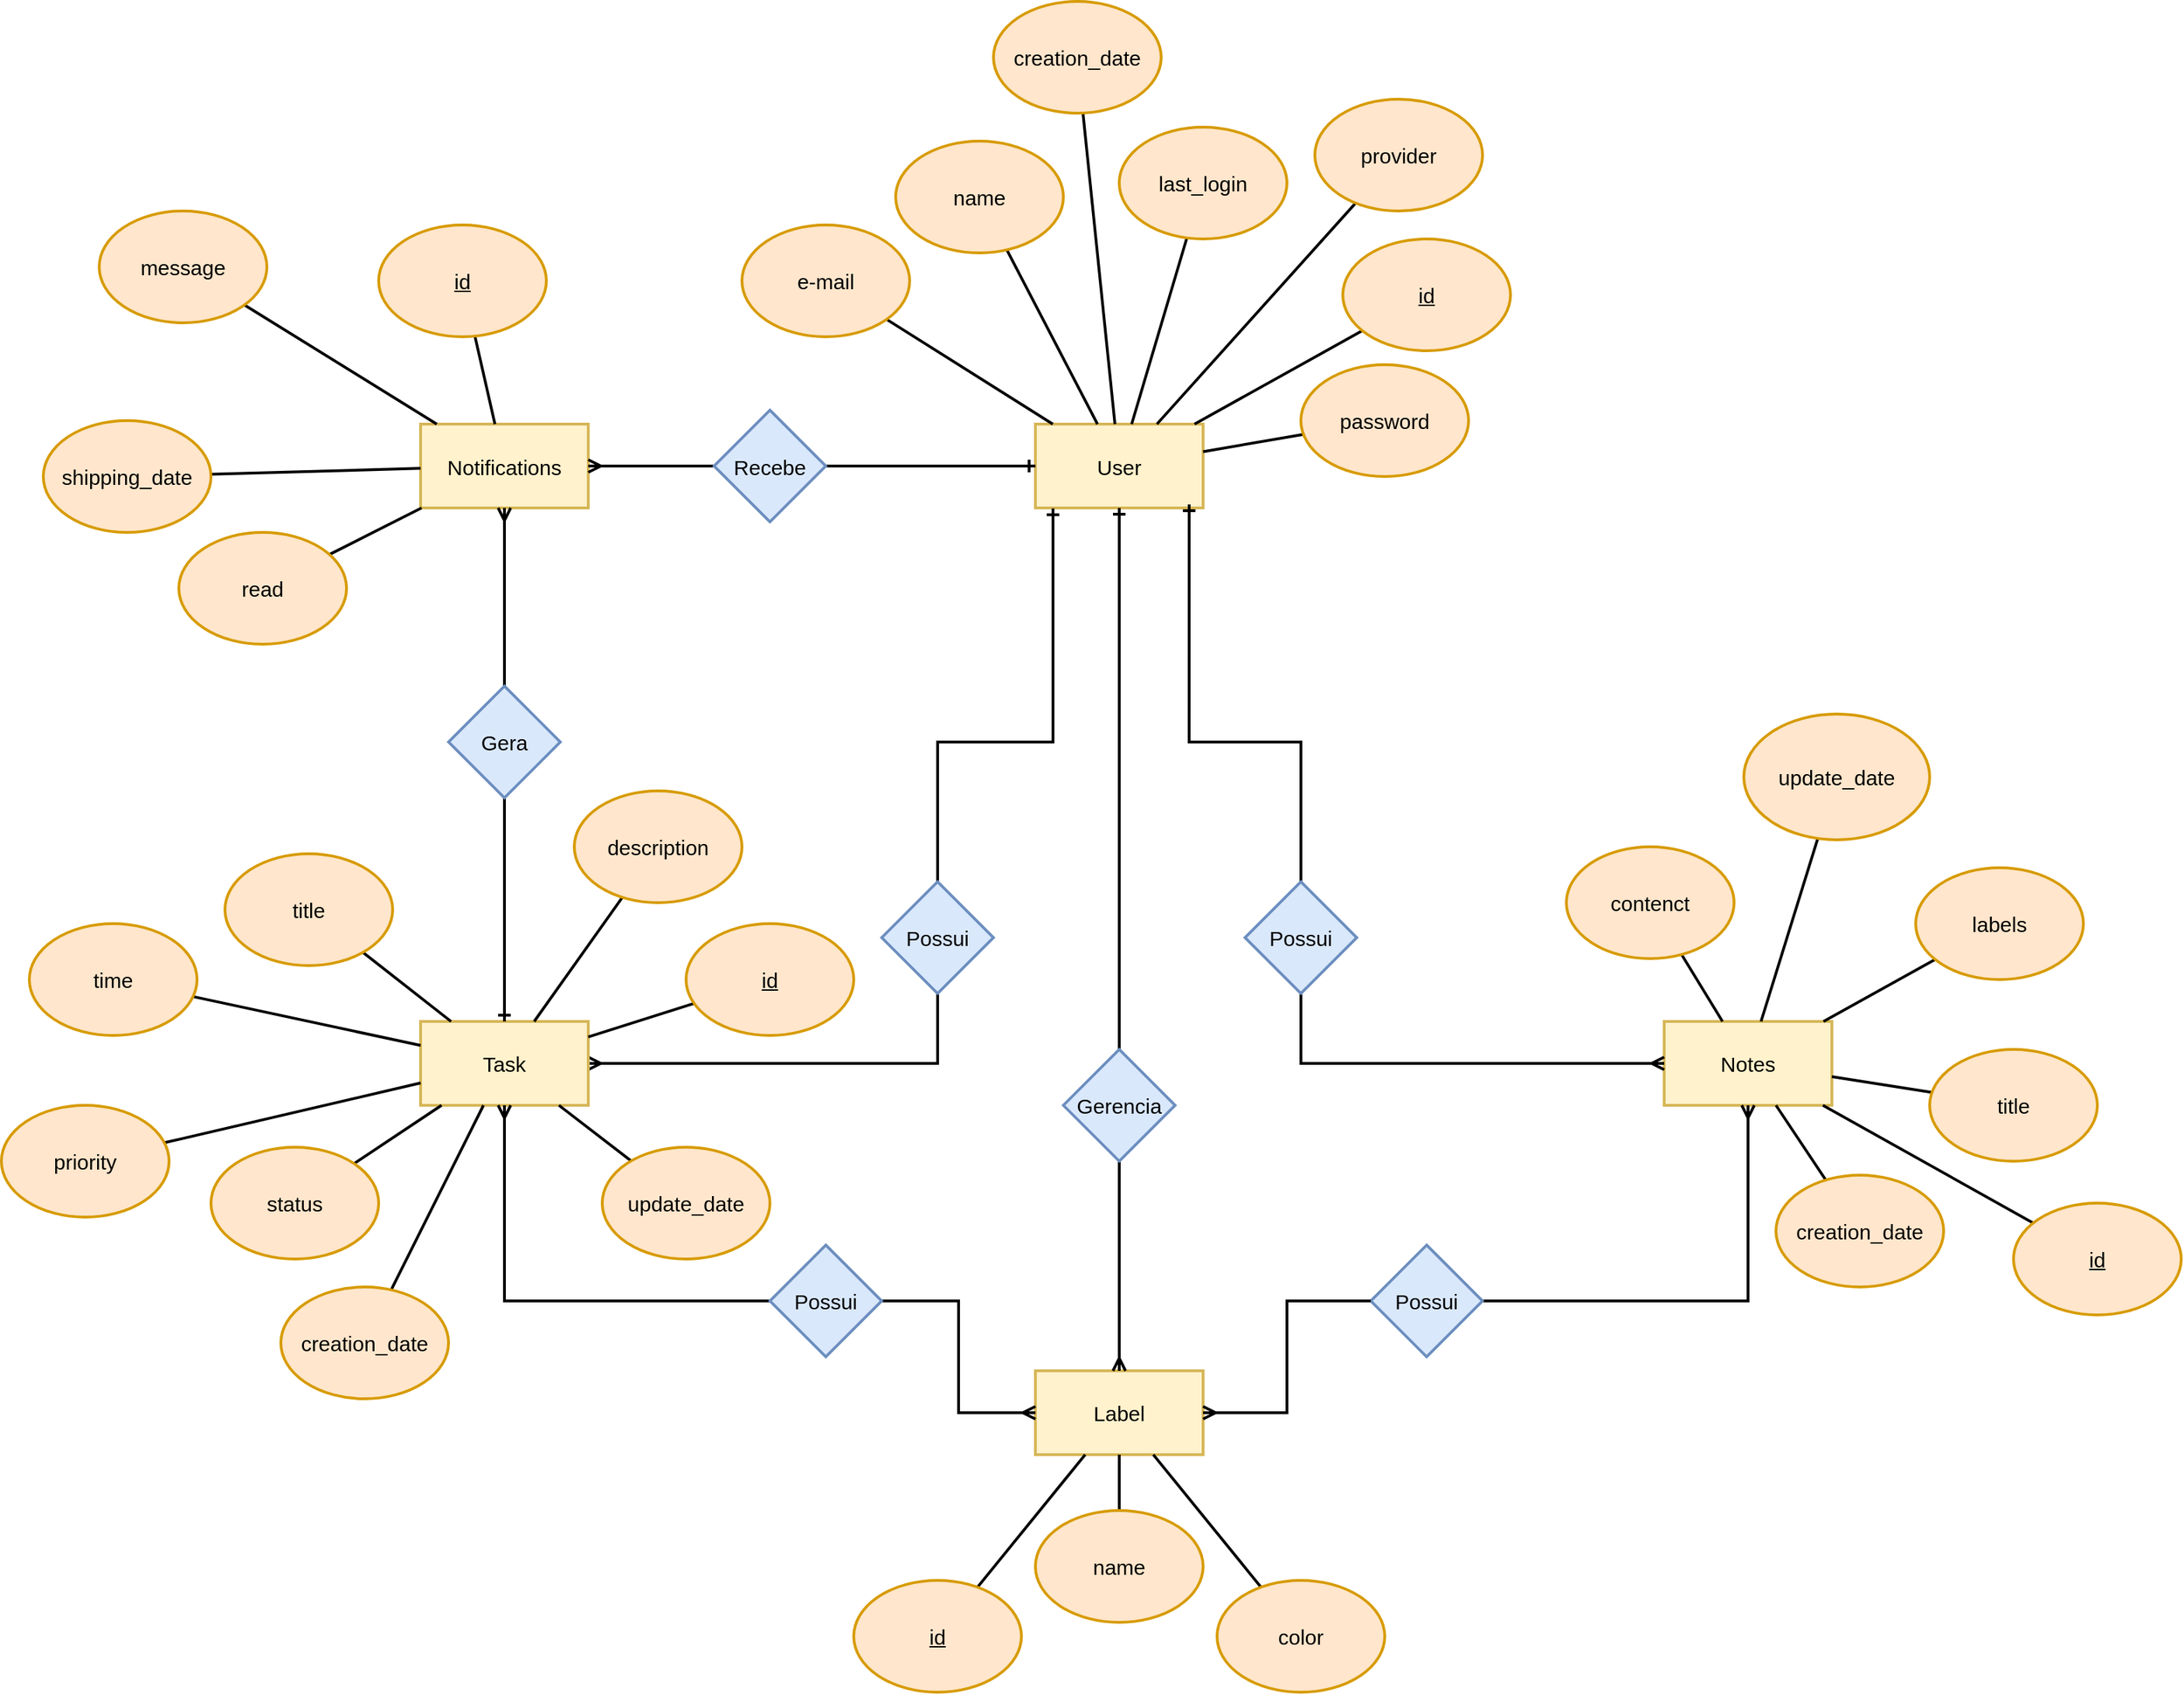 <mxfile version="28.2.3">
  <diagram name="Página-1" id="-ZojUDL30IMftM38Al-2">
    <mxGraphModel dx="2454" dy="2043" grid="1" gridSize="10" guides="1" tooltips="1" connect="1" arrows="1" fold="1" page="1" pageScale="1" pageWidth="827" pageHeight="1169" math="0" shadow="0">
      <root>
        <mxCell id="0" />
        <mxCell id="1" parent="0" />
        <mxCell id="kcewk0pyHOu2SsVc2CaJ-1" value="User" style="rounded=0;whiteSpace=wrap;html=1;fontSize=15;strokeWidth=2;fillColor=#fff2cc;strokeColor=#d6b656;" vertex="1" parent="1">
          <mxGeometry x="200" y="242.5" width="120" height="60" as="geometry" />
        </mxCell>
        <mxCell id="kcewk0pyHOu2SsVc2CaJ-68" style="edgeStyle=orthogonalEdgeStyle;rounded=0;orthogonalLoop=1;jettySize=auto;html=1;entryX=0.917;entryY=0.958;entryDx=0;entryDy=0;endArrow=ERone;endFill=0;entryPerimeter=0;exitX=0.5;exitY=0;exitDx=0;exitDy=0;fontSize=15;strokeWidth=2;" edge="1" parent="1" source="kcewk0pyHOu2SsVc2CaJ-69" target="kcewk0pyHOu2SsVc2CaJ-1">
          <mxGeometry relative="1" as="geometry">
            <mxPoint x="460" y="580" as="sourcePoint" />
            <Array as="points">
              <mxPoint x="390" y="470" />
              <mxPoint x="310" y="470" />
            </Array>
          </mxGeometry>
        </mxCell>
        <mxCell id="kcewk0pyHOu2SsVc2CaJ-2" value="Notes" style="rounded=0;whiteSpace=wrap;html=1;fontSize=15;strokeWidth=2;fillColor=#fff2cc;strokeColor=#d6b656;" vertex="1" parent="1">
          <mxGeometry x="650" y="670" width="120" height="60" as="geometry" />
        </mxCell>
        <mxCell id="kcewk0pyHOu2SsVc2CaJ-66" style="edgeStyle=orthogonalEdgeStyle;rounded=0;orthogonalLoop=1;jettySize=auto;html=1;entryX=0.5;entryY=1;entryDx=0;entryDy=0;startArrow=ERmany;startFill=0;endArrow=none;endFill=0;strokeWidth=2;fontSize=15;" edge="1" parent="1" source="kcewk0pyHOu2SsVc2CaJ-3" target="kcewk0pyHOu2SsVc2CaJ-65">
          <mxGeometry relative="1" as="geometry">
            <mxPoint x="-10" y="690.0" as="targetPoint" />
          </mxGeometry>
        </mxCell>
        <mxCell id="kcewk0pyHOu2SsVc2CaJ-3" value="Task" style="rounded=0;whiteSpace=wrap;html=1;fontSize=15;strokeWidth=2;fillColor=#fff2cc;strokeColor=#d6b656;" vertex="1" parent="1">
          <mxGeometry x="-240" y="670" width="120" height="60" as="geometry" />
        </mxCell>
        <mxCell id="kcewk0pyHOu2SsVc2CaJ-4" value="Label" style="rounded=0;whiteSpace=wrap;html=1;fontSize=15;strokeWidth=2;fillColor=#fff2cc;strokeColor=#d6b656;" vertex="1" parent="1">
          <mxGeometry x="200" y="920" width="120" height="60" as="geometry" />
        </mxCell>
        <mxCell id="kcewk0pyHOu2SsVc2CaJ-15" style="rounded=0;orthogonalLoop=1;jettySize=auto;html=1;endArrow=none;endFill=0;fontSize=15;strokeWidth=2;" edge="1" parent="1" source="kcewk0pyHOu2SsVc2CaJ-5" target="kcewk0pyHOu2SsVc2CaJ-1">
          <mxGeometry relative="1" as="geometry" />
        </mxCell>
        <mxCell id="kcewk0pyHOu2SsVc2CaJ-5" value="&lt;u&gt;id&lt;/u&gt;" style="ellipse;whiteSpace=wrap;html=1;fontSize=15;strokeWidth=2;fillColor=#ffe6cc;strokeColor=#d79b00;" vertex="1" parent="1">
          <mxGeometry x="420" y="110" width="120" height="80" as="geometry" />
        </mxCell>
        <mxCell id="kcewk0pyHOu2SsVc2CaJ-14" style="rounded=0;orthogonalLoop=1;jettySize=auto;html=1;endArrow=none;endFill=0;fontSize=15;strokeWidth=2;" edge="1" parent="1" source="kcewk0pyHOu2SsVc2CaJ-6" target="kcewk0pyHOu2SsVc2CaJ-1">
          <mxGeometry relative="1" as="geometry" />
        </mxCell>
        <mxCell id="kcewk0pyHOu2SsVc2CaJ-6" value="name" style="ellipse;whiteSpace=wrap;html=1;fontSize=15;strokeWidth=2;fillColor=#ffe6cc;strokeColor=#d79b00;" vertex="1" parent="1">
          <mxGeometry x="100" y="40" width="120" height="80" as="geometry" />
        </mxCell>
        <mxCell id="kcewk0pyHOu2SsVc2CaJ-13" style="rounded=0;orthogonalLoop=1;jettySize=auto;html=1;endArrow=none;endFill=0;fontSize=15;strokeWidth=2;" edge="1" parent="1" source="kcewk0pyHOu2SsVc2CaJ-7" target="kcewk0pyHOu2SsVc2CaJ-1">
          <mxGeometry relative="1" as="geometry" />
        </mxCell>
        <mxCell id="kcewk0pyHOu2SsVc2CaJ-7" value="e-mail" style="ellipse;whiteSpace=wrap;html=1;fontSize=15;strokeWidth=2;fillColor=#ffe6cc;strokeColor=#d79b00;" vertex="1" parent="1">
          <mxGeometry x="-10" y="100" width="120" height="80" as="geometry" />
        </mxCell>
        <mxCell id="kcewk0pyHOu2SsVc2CaJ-12" style="rounded=0;orthogonalLoop=1;jettySize=auto;html=1;endArrow=none;endFill=0;fontSize=15;strokeWidth=2;" edge="1" parent="1" source="kcewk0pyHOu2SsVc2CaJ-8" target="kcewk0pyHOu2SsVc2CaJ-1">
          <mxGeometry relative="1" as="geometry" />
        </mxCell>
        <mxCell id="kcewk0pyHOu2SsVc2CaJ-8" value="password" style="ellipse;whiteSpace=wrap;html=1;fontSize=15;strokeWidth=2;fillColor=#ffe6cc;strokeColor=#d79b00;" vertex="1" parent="1">
          <mxGeometry x="390" y="200" width="120" height="80" as="geometry" />
        </mxCell>
        <mxCell id="kcewk0pyHOu2SsVc2CaJ-16" style="rounded=0;orthogonalLoop=1;jettySize=auto;html=1;endArrow=none;endFill=0;fontSize=15;strokeWidth=2;" edge="1" parent="1" source="kcewk0pyHOu2SsVc2CaJ-9" target="kcewk0pyHOu2SsVc2CaJ-1">
          <mxGeometry relative="1" as="geometry" />
        </mxCell>
        <mxCell id="kcewk0pyHOu2SsVc2CaJ-9" value="provider" style="ellipse;whiteSpace=wrap;html=1;fontSize=15;strokeWidth=2;fillColor=#ffe6cc;strokeColor=#d79b00;" vertex="1" parent="1">
          <mxGeometry x="400" y="10" width="120" height="80" as="geometry" />
        </mxCell>
        <mxCell id="kcewk0pyHOu2SsVc2CaJ-18" style="rounded=0;orthogonalLoop=1;jettySize=auto;html=1;endArrow=none;endFill=0;fontSize=15;strokeWidth=2;" edge="1" parent="1" source="kcewk0pyHOu2SsVc2CaJ-10" target="kcewk0pyHOu2SsVc2CaJ-1">
          <mxGeometry relative="1" as="geometry" />
        </mxCell>
        <mxCell id="kcewk0pyHOu2SsVc2CaJ-10" value="creation_date" style="ellipse;whiteSpace=wrap;html=1;fontSize=15;strokeWidth=2;fillColor=#ffe6cc;strokeColor=#d79b00;" vertex="1" parent="1">
          <mxGeometry x="170" y="-60" width="120" height="80" as="geometry" />
        </mxCell>
        <mxCell id="kcewk0pyHOu2SsVc2CaJ-17" style="rounded=0;orthogonalLoop=1;jettySize=auto;html=1;endArrow=none;endFill=0;fontSize=15;strokeWidth=2;" edge="1" parent="1" source="kcewk0pyHOu2SsVc2CaJ-11" target="kcewk0pyHOu2SsVc2CaJ-1">
          <mxGeometry relative="1" as="geometry" />
        </mxCell>
        <mxCell id="kcewk0pyHOu2SsVc2CaJ-11" value="last_login" style="ellipse;whiteSpace=wrap;html=1;fontSize=15;strokeWidth=2;fillColor=#ffe6cc;strokeColor=#d79b00;" vertex="1" parent="1">
          <mxGeometry x="260" y="30" width="120" height="80" as="geometry" />
        </mxCell>
        <mxCell id="kcewk0pyHOu2SsVc2CaJ-30" style="rounded=0;orthogonalLoop=1;jettySize=auto;html=1;endArrow=none;endFill=0;fontSize=15;strokeWidth=2;" edge="1" parent="1" source="kcewk0pyHOu2SsVc2CaJ-20" target="kcewk0pyHOu2SsVc2CaJ-2">
          <mxGeometry relative="1" as="geometry" />
        </mxCell>
        <mxCell id="kcewk0pyHOu2SsVc2CaJ-20" value="&lt;u&gt;id&lt;/u&gt;" style="ellipse;whiteSpace=wrap;html=1;fontSize=15;strokeWidth=2;fillColor=#ffe6cc;strokeColor=#d79b00;" vertex="1" parent="1">
          <mxGeometry x="900" y="800" width="120" height="80" as="geometry" />
        </mxCell>
        <mxCell id="kcewk0pyHOu2SsVc2CaJ-31" style="rounded=0;orthogonalLoop=1;jettySize=auto;html=1;endArrow=none;endFill=0;fontSize=15;strokeWidth=2;" edge="1" parent="1" source="kcewk0pyHOu2SsVc2CaJ-22" target="kcewk0pyHOu2SsVc2CaJ-2">
          <mxGeometry relative="1" as="geometry" />
        </mxCell>
        <mxCell id="kcewk0pyHOu2SsVc2CaJ-22" value="title" style="ellipse;whiteSpace=wrap;html=1;fontSize=15;strokeWidth=2;fillColor=#ffe6cc;strokeColor=#d79b00;" vertex="1" parent="1">
          <mxGeometry x="840" y="690" width="120" height="80" as="geometry" />
        </mxCell>
        <mxCell id="kcewk0pyHOu2SsVc2CaJ-28" style="rounded=0;orthogonalLoop=1;jettySize=auto;html=1;endArrow=none;endFill=0;fontSize=15;strokeWidth=2;" edge="1" parent="1" source="kcewk0pyHOu2SsVc2CaJ-23" target="kcewk0pyHOu2SsVc2CaJ-2">
          <mxGeometry relative="1" as="geometry" />
        </mxCell>
        <mxCell id="kcewk0pyHOu2SsVc2CaJ-23" value="contenct" style="ellipse;whiteSpace=wrap;html=1;fontSize=15;strokeWidth=2;fillColor=#ffe6cc;strokeColor=#d79b00;" vertex="1" parent="1">
          <mxGeometry x="580" y="545" width="120" height="80" as="geometry" />
        </mxCell>
        <mxCell id="kcewk0pyHOu2SsVc2CaJ-33" style="rounded=0;orthogonalLoop=1;jettySize=auto;html=1;endArrow=none;endFill=0;fontSize=15;strokeWidth=2;" edge="1" parent="1" source="kcewk0pyHOu2SsVc2CaJ-24" target="kcewk0pyHOu2SsVc2CaJ-2">
          <mxGeometry relative="1" as="geometry" />
        </mxCell>
        <mxCell id="kcewk0pyHOu2SsVc2CaJ-24" value="labels" style="ellipse;whiteSpace=wrap;html=1;fontSize=15;strokeWidth=2;fillColor=#ffe6cc;strokeColor=#d79b00;" vertex="1" parent="1">
          <mxGeometry x="830" y="560" width="120" height="80" as="geometry" />
        </mxCell>
        <mxCell id="kcewk0pyHOu2SsVc2CaJ-27" style="rounded=0;orthogonalLoop=1;jettySize=auto;html=1;endArrow=none;endFill=0;fontSize=15;strokeWidth=2;" edge="1" parent="1" source="kcewk0pyHOu2SsVc2CaJ-25" target="kcewk0pyHOu2SsVc2CaJ-2">
          <mxGeometry relative="1" as="geometry" />
        </mxCell>
        <mxCell id="kcewk0pyHOu2SsVc2CaJ-25" value="update_date" style="ellipse;whiteSpace=wrap;html=1;fontSize=15;strokeWidth=2;fillColor=#ffe6cc;strokeColor=#d79b00;" vertex="1" parent="1">
          <mxGeometry x="707" y="450" width="133" height="90" as="geometry" />
        </mxCell>
        <mxCell id="kcewk0pyHOu2SsVc2CaJ-32" style="rounded=0;orthogonalLoop=1;jettySize=auto;html=1;endArrow=none;endFill=0;fontSize=15;strokeWidth=2;" edge="1" parent="1" source="kcewk0pyHOu2SsVc2CaJ-26" target="kcewk0pyHOu2SsVc2CaJ-2">
          <mxGeometry relative="1" as="geometry" />
        </mxCell>
        <mxCell id="kcewk0pyHOu2SsVc2CaJ-26" value="creation_date" style="ellipse;whiteSpace=wrap;html=1;fontSize=15;strokeWidth=2;fillColor=#ffe6cc;strokeColor=#d79b00;" vertex="1" parent="1">
          <mxGeometry x="730" y="780" width="120" height="80" as="geometry" />
        </mxCell>
        <mxCell id="kcewk0pyHOu2SsVc2CaJ-35" style="rounded=0;orthogonalLoop=1;jettySize=auto;html=1;endArrow=none;endFill=0;fontSize=15;strokeWidth=2;" edge="1" parent="1" source="kcewk0pyHOu2SsVc2CaJ-34" target="kcewk0pyHOu2SsVc2CaJ-3">
          <mxGeometry relative="1" as="geometry" />
        </mxCell>
        <mxCell id="kcewk0pyHOu2SsVc2CaJ-34" value="&lt;u&gt;id&lt;/u&gt;" style="ellipse;whiteSpace=wrap;html=1;fontSize=15;strokeWidth=2;fillColor=#ffe6cc;strokeColor=#d79b00;" vertex="1" parent="1">
          <mxGeometry x="-50" y="600" width="120" height="80" as="geometry" />
        </mxCell>
        <mxCell id="kcewk0pyHOu2SsVc2CaJ-37" style="rounded=0;orthogonalLoop=1;jettySize=auto;html=1;endArrow=none;endFill=0;fontSize=15;strokeWidth=2;" edge="1" parent="1" source="kcewk0pyHOu2SsVc2CaJ-36" target="kcewk0pyHOu2SsVc2CaJ-3">
          <mxGeometry relative="1" as="geometry" />
        </mxCell>
        <mxCell id="kcewk0pyHOu2SsVc2CaJ-36" value="title" style="ellipse;whiteSpace=wrap;html=1;fontSize=15;strokeWidth=2;fillColor=#ffe6cc;strokeColor=#d79b00;" vertex="1" parent="1">
          <mxGeometry x="-380" y="550" width="120" height="80" as="geometry" />
        </mxCell>
        <mxCell id="kcewk0pyHOu2SsVc2CaJ-39" style="rounded=0;orthogonalLoop=1;jettySize=auto;html=1;endArrow=none;endFill=0;fontSize=15;strokeWidth=2;" edge="1" parent="1" source="kcewk0pyHOu2SsVc2CaJ-38" target="kcewk0pyHOu2SsVc2CaJ-3">
          <mxGeometry relative="1" as="geometry" />
        </mxCell>
        <mxCell id="kcewk0pyHOu2SsVc2CaJ-38" value="description" style="ellipse;whiteSpace=wrap;html=1;fontSize=15;strokeWidth=2;fillColor=#ffe6cc;strokeColor=#d79b00;" vertex="1" parent="1">
          <mxGeometry x="-130" y="505" width="120" height="80" as="geometry" />
        </mxCell>
        <mxCell id="kcewk0pyHOu2SsVc2CaJ-41" style="rounded=0;orthogonalLoop=1;jettySize=auto;html=1;endArrow=none;endFill=0;fontSize=15;strokeWidth=2;" edge="1" parent="1" source="kcewk0pyHOu2SsVc2CaJ-40" target="kcewk0pyHOu2SsVc2CaJ-3">
          <mxGeometry relative="1" as="geometry" />
        </mxCell>
        <mxCell id="kcewk0pyHOu2SsVc2CaJ-40" value="time" style="ellipse;whiteSpace=wrap;html=1;fontSize=15;strokeWidth=2;fillColor=#ffe6cc;strokeColor=#d79b00;" vertex="1" parent="1">
          <mxGeometry x="-520" y="600" width="120" height="80" as="geometry" />
        </mxCell>
        <mxCell id="kcewk0pyHOu2SsVc2CaJ-43" style="rounded=0;orthogonalLoop=1;jettySize=auto;html=1;endArrow=none;endFill=0;fontSize=15;strokeWidth=2;" edge="1" parent="1" source="kcewk0pyHOu2SsVc2CaJ-42" target="kcewk0pyHOu2SsVc2CaJ-3">
          <mxGeometry relative="1" as="geometry" />
        </mxCell>
        <mxCell id="kcewk0pyHOu2SsVc2CaJ-42" value="status" style="ellipse;whiteSpace=wrap;html=1;fontSize=15;strokeWidth=2;fillColor=#ffe6cc;strokeColor=#d79b00;" vertex="1" parent="1">
          <mxGeometry x="-390" y="760" width="120" height="80" as="geometry" />
        </mxCell>
        <mxCell id="kcewk0pyHOu2SsVc2CaJ-45" style="rounded=0;orthogonalLoop=1;jettySize=auto;html=1;endArrow=none;endFill=0;fontSize=15;strokeWidth=2;" edge="1" parent="1" source="kcewk0pyHOu2SsVc2CaJ-44" target="kcewk0pyHOu2SsVc2CaJ-3">
          <mxGeometry relative="1" as="geometry" />
        </mxCell>
        <mxCell id="kcewk0pyHOu2SsVc2CaJ-44" value="&lt;span style=&quot;text-align: left;&quot;&gt;priority&lt;/span&gt;" style="ellipse;whiteSpace=wrap;html=1;strokeWidth=2;fontSize=15;fillColor=#ffe6cc;strokeColor=#d79b00;" vertex="1" parent="1">
          <mxGeometry x="-540" y="730" width="120" height="80" as="geometry" />
        </mxCell>
        <mxCell id="kcewk0pyHOu2SsVc2CaJ-49" style="rounded=0;orthogonalLoop=1;jettySize=auto;html=1;endArrow=none;endFill=0;fontSize=15;strokeWidth=2;" edge="1" parent="1" source="kcewk0pyHOu2SsVc2CaJ-46" target="kcewk0pyHOu2SsVc2CaJ-3">
          <mxGeometry relative="1" as="geometry" />
        </mxCell>
        <mxCell id="kcewk0pyHOu2SsVc2CaJ-46" value="update_date" style="ellipse;whiteSpace=wrap;html=1;fontSize=15;strokeWidth=2;fillColor=#ffe6cc;strokeColor=#d79b00;" vertex="1" parent="1">
          <mxGeometry x="-110" y="760" width="120" height="80" as="geometry" />
        </mxCell>
        <mxCell id="kcewk0pyHOu2SsVc2CaJ-48" style="rounded=0;orthogonalLoop=1;jettySize=auto;html=1;endArrow=none;endFill=0;fontSize=15;strokeWidth=2;" edge="1" parent="1" source="kcewk0pyHOu2SsVc2CaJ-47" target="kcewk0pyHOu2SsVc2CaJ-3">
          <mxGeometry relative="1" as="geometry" />
        </mxCell>
        <mxCell id="kcewk0pyHOu2SsVc2CaJ-47" value="creation_date" style="ellipse;whiteSpace=wrap;html=1;fontSize=15;strokeWidth=2;fillColor=#ffe6cc;strokeColor=#d79b00;" vertex="1" parent="1">
          <mxGeometry x="-340" y="860" width="120" height="80" as="geometry" />
        </mxCell>
        <mxCell id="kcewk0pyHOu2SsVc2CaJ-55" style="rounded=0;orthogonalLoop=1;jettySize=auto;html=1;endArrow=none;endFill=0;fontSize=15;strokeWidth=2;" edge="1" parent="1" source="kcewk0pyHOu2SsVc2CaJ-50" target="kcewk0pyHOu2SsVc2CaJ-4">
          <mxGeometry relative="1" as="geometry" />
        </mxCell>
        <mxCell id="kcewk0pyHOu2SsVc2CaJ-50" value="&lt;u&gt;id&lt;/u&gt;" style="ellipse;whiteSpace=wrap;html=1;fontSize=15;strokeWidth=2;fillColor=#ffe6cc;strokeColor=#d79b00;" vertex="1" parent="1">
          <mxGeometry x="70" y="1070" width="120" height="80" as="geometry" />
        </mxCell>
        <mxCell id="kcewk0pyHOu2SsVc2CaJ-54" style="rounded=0;orthogonalLoop=1;jettySize=auto;html=1;endArrow=none;endFill=0;fontSize=15;strokeWidth=2;" edge="1" parent="1" source="kcewk0pyHOu2SsVc2CaJ-51" target="kcewk0pyHOu2SsVc2CaJ-4">
          <mxGeometry relative="1" as="geometry" />
        </mxCell>
        <mxCell id="kcewk0pyHOu2SsVc2CaJ-51" value="name" style="ellipse;whiteSpace=wrap;html=1;fontSize=15;strokeWidth=2;fillColor=#ffe6cc;strokeColor=#d79b00;" vertex="1" parent="1">
          <mxGeometry x="200" y="1020" width="120" height="80" as="geometry" />
        </mxCell>
        <mxCell id="kcewk0pyHOu2SsVc2CaJ-53" style="rounded=0;orthogonalLoop=1;jettySize=auto;html=1;endArrow=none;endFill=0;fontSize=15;strokeWidth=2;" edge="1" parent="1" source="kcewk0pyHOu2SsVc2CaJ-52" target="kcewk0pyHOu2SsVc2CaJ-4">
          <mxGeometry relative="1" as="geometry" />
        </mxCell>
        <mxCell id="kcewk0pyHOu2SsVc2CaJ-52" value="color" style="ellipse;whiteSpace=wrap;html=1;fontSize=15;strokeWidth=2;fillColor=#ffe6cc;strokeColor=#d79b00;" vertex="1" parent="1">
          <mxGeometry x="330" y="1070" width="120" height="80" as="geometry" />
        </mxCell>
        <mxCell id="kcewk0pyHOu2SsVc2CaJ-56" value="Notifications" style="rounded=0;whiteSpace=wrap;html=1;fontSize=15;strokeWidth=2;fillColor=#fff2cc;strokeColor=#d6b656;" vertex="1" parent="1">
          <mxGeometry x="-240" y="242.5" width="120" height="60" as="geometry" />
        </mxCell>
        <mxCell id="kcewk0pyHOu2SsVc2CaJ-62" style="rounded=0;orthogonalLoop=1;jettySize=auto;html=1;endArrow=none;endFill=0;fontSize=15;strokeWidth=2;" edge="1" parent="1" source="kcewk0pyHOu2SsVc2CaJ-57" target="kcewk0pyHOu2SsVc2CaJ-56">
          <mxGeometry relative="1" as="geometry" />
        </mxCell>
        <mxCell id="kcewk0pyHOu2SsVc2CaJ-57" value="&lt;u&gt;id&lt;/u&gt;" style="ellipse;whiteSpace=wrap;html=1;fontSize=15;strokeWidth=2;fillColor=#ffe6cc;strokeColor=#d79b00;" vertex="1" parent="1">
          <mxGeometry x="-270" y="100" width="120" height="80" as="geometry" />
        </mxCell>
        <mxCell id="kcewk0pyHOu2SsVc2CaJ-61" style="rounded=0;orthogonalLoop=1;jettySize=auto;html=1;endArrow=none;endFill=0;fontSize=15;strokeWidth=2;" edge="1" parent="1" source="kcewk0pyHOu2SsVc2CaJ-58" target="kcewk0pyHOu2SsVc2CaJ-56">
          <mxGeometry relative="1" as="geometry" />
        </mxCell>
        <mxCell id="kcewk0pyHOu2SsVc2CaJ-58" value="message" style="ellipse;whiteSpace=wrap;html=1;fontSize=15;strokeWidth=2;fillColor=#ffe6cc;strokeColor=#d79b00;" vertex="1" parent="1">
          <mxGeometry x="-470" y="90" width="120" height="80" as="geometry" />
        </mxCell>
        <mxCell id="kcewk0pyHOu2SsVc2CaJ-64" style="rounded=0;orthogonalLoop=1;jettySize=auto;html=1;endArrow=none;endFill=0;fontSize=15;strokeWidth=2;" edge="1" parent="1" source="kcewk0pyHOu2SsVc2CaJ-59" target="kcewk0pyHOu2SsVc2CaJ-56">
          <mxGeometry relative="1" as="geometry" />
        </mxCell>
        <mxCell id="kcewk0pyHOu2SsVc2CaJ-59" value="shipping_date" style="ellipse;whiteSpace=wrap;html=1;fontSize=15;strokeWidth=2;fillColor=#ffe6cc;strokeColor=#d79b00;" vertex="1" parent="1">
          <mxGeometry x="-510" y="240" width="120" height="80" as="geometry" />
        </mxCell>
        <mxCell id="kcewk0pyHOu2SsVc2CaJ-63" style="rounded=0;orthogonalLoop=1;jettySize=auto;html=1;endArrow=none;endFill=0;fontSize=15;strokeWidth=2;" edge="1" parent="1" source="kcewk0pyHOu2SsVc2CaJ-60" target="kcewk0pyHOu2SsVc2CaJ-56">
          <mxGeometry relative="1" as="geometry" />
        </mxCell>
        <mxCell id="kcewk0pyHOu2SsVc2CaJ-60" value="read" style="ellipse;whiteSpace=wrap;html=1;fontSize=15;strokeWidth=2;fillColor=#ffe6cc;strokeColor=#d79b00;" vertex="1" parent="1">
          <mxGeometry x="-413" y="320" width="120" height="80" as="geometry" />
        </mxCell>
        <mxCell id="kcewk0pyHOu2SsVc2CaJ-67" style="edgeStyle=orthogonalEdgeStyle;rounded=0;orthogonalLoop=1;jettySize=auto;html=1;endArrow=ERone;endFill=0;exitX=0.5;exitY=0;exitDx=0;exitDy=0;entryX=0.105;entryY=1.006;entryDx=0;entryDy=0;entryPerimeter=0;fontSize=15;strokeWidth=2;" edge="1" parent="1" source="kcewk0pyHOu2SsVc2CaJ-65" target="kcewk0pyHOu2SsVc2CaJ-1">
          <mxGeometry relative="1" as="geometry">
            <mxPoint x="109.999" y="590.059" as="sourcePoint" />
            <mxPoint x="250" y="340" as="targetPoint" />
            <Array as="points">
              <mxPoint x="130" y="470" />
              <mxPoint x="213" y="470" />
            </Array>
          </mxGeometry>
        </mxCell>
        <mxCell id="kcewk0pyHOu2SsVc2CaJ-65" value="Possui" style="rhombus;whiteSpace=wrap;html=1;fontSize=15;strokeWidth=2;fillColor=#dae8fc;strokeColor=#6c8ebf;" vertex="1" parent="1">
          <mxGeometry x="90" y="570" width="80" height="80" as="geometry" />
        </mxCell>
        <mxCell id="kcewk0pyHOu2SsVc2CaJ-70" value="" style="edgeStyle=orthogonalEdgeStyle;rounded=0;orthogonalLoop=1;jettySize=auto;html=1;entryX=0.5;entryY=1;entryDx=0;entryDy=0;startArrow=ERmany;startFill=0;endArrow=none;endFill=0;fontSize=15;strokeWidth=2;" edge="1" parent="1" source="kcewk0pyHOu2SsVc2CaJ-2" target="kcewk0pyHOu2SsVc2CaJ-69">
          <mxGeometry relative="1" as="geometry">
            <mxPoint x="770" y="585" as="sourcePoint" />
            <mxPoint x="320" y="288" as="targetPoint" />
          </mxGeometry>
        </mxCell>
        <mxCell id="kcewk0pyHOu2SsVc2CaJ-69" value="Possui" style="rhombus;whiteSpace=wrap;html=1;fontSize=15;strokeWidth=2;fillColor=#dae8fc;strokeColor=#6c8ebf;" vertex="1" parent="1">
          <mxGeometry x="350" y="570" width="80" height="80" as="geometry" />
        </mxCell>
        <mxCell id="kcewk0pyHOu2SsVc2CaJ-72" style="edgeStyle=orthogonalEdgeStyle;rounded=0;orthogonalLoop=1;jettySize=auto;html=1;entryX=0.5;entryY=1;entryDx=0;entryDy=0;endArrow=ERone;endFill=0;fontSize=15;strokeWidth=2;" edge="1" parent="1" source="kcewk0pyHOu2SsVc2CaJ-71" target="kcewk0pyHOu2SsVc2CaJ-1">
          <mxGeometry relative="1" as="geometry" />
        </mxCell>
        <mxCell id="kcewk0pyHOu2SsVc2CaJ-73" style="edgeStyle=orthogonalEdgeStyle;rounded=0;orthogonalLoop=1;jettySize=auto;html=1;endArrow=ERmany;endFill=0;fontSize=15;strokeWidth=2;" edge="1" parent="1" source="kcewk0pyHOu2SsVc2CaJ-71" target="kcewk0pyHOu2SsVc2CaJ-4">
          <mxGeometry relative="1" as="geometry" />
        </mxCell>
        <mxCell id="kcewk0pyHOu2SsVc2CaJ-71" value="Gerencia" style="rhombus;whiteSpace=wrap;html=1;fontSize=15;strokeWidth=2;fillColor=#dae8fc;strokeColor=#6c8ebf;" vertex="1" parent="1">
          <mxGeometry x="220" y="690" width="80" height="80" as="geometry" />
        </mxCell>
        <mxCell id="kcewk0pyHOu2SsVc2CaJ-75" style="edgeStyle=orthogonalEdgeStyle;rounded=0;orthogonalLoop=1;jettySize=auto;html=1;entryX=0;entryY=0.5;entryDx=0;entryDy=0;endArrow=ERmany;endFill=0;fontSize=15;strokeWidth=2;" edge="1" parent="1" source="kcewk0pyHOu2SsVc2CaJ-74" target="kcewk0pyHOu2SsVc2CaJ-4">
          <mxGeometry relative="1" as="geometry" />
        </mxCell>
        <mxCell id="kcewk0pyHOu2SsVc2CaJ-76" style="edgeStyle=orthogonalEdgeStyle;rounded=0;orthogonalLoop=1;jettySize=auto;html=1;entryX=0.5;entryY=1;entryDx=0;entryDy=0;endArrow=ERmany;endFill=0;fontSize=15;strokeWidth=2;" edge="1" parent="1" source="kcewk0pyHOu2SsVc2CaJ-74" target="kcewk0pyHOu2SsVc2CaJ-3">
          <mxGeometry relative="1" as="geometry" />
        </mxCell>
        <mxCell id="kcewk0pyHOu2SsVc2CaJ-74" value="Possui" style="rhombus;whiteSpace=wrap;html=1;fontSize=15;strokeWidth=2;fillColor=#dae8fc;strokeColor=#6c8ebf;" vertex="1" parent="1">
          <mxGeometry x="10" y="830" width="80" height="80" as="geometry" />
        </mxCell>
        <mxCell id="kcewk0pyHOu2SsVc2CaJ-79" style="edgeStyle=orthogonalEdgeStyle;rounded=0;orthogonalLoop=1;jettySize=auto;html=1;entryX=0.5;entryY=1;entryDx=0;entryDy=0;endArrow=ERmany;endFill=0;fontSize=15;strokeWidth=2;" edge="1" parent="1" source="kcewk0pyHOu2SsVc2CaJ-77" target="kcewk0pyHOu2SsVc2CaJ-2">
          <mxGeometry relative="1" as="geometry" />
        </mxCell>
        <mxCell id="kcewk0pyHOu2SsVc2CaJ-77" value="Possui" style="rhombus;whiteSpace=wrap;html=1;fontSize=15;strokeWidth=2;fillColor=#dae8fc;strokeColor=#6c8ebf;" vertex="1" parent="1">
          <mxGeometry x="440" y="830" width="80" height="80" as="geometry" />
        </mxCell>
        <mxCell id="kcewk0pyHOu2SsVc2CaJ-78" style="edgeStyle=orthogonalEdgeStyle;rounded=0;orthogonalLoop=1;jettySize=auto;html=1;entryX=1;entryY=0.5;entryDx=0;entryDy=0;endArrow=ERmany;endFill=0;fontSize=15;strokeWidth=2;" edge="1" parent="1" source="kcewk0pyHOu2SsVc2CaJ-77" target="kcewk0pyHOu2SsVc2CaJ-4">
          <mxGeometry relative="1" as="geometry">
            <mxPoint x="410" y="958" as="targetPoint" />
          </mxGeometry>
        </mxCell>
        <mxCell id="kcewk0pyHOu2SsVc2CaJ-82" style="edgeStyle=orthogonalEdgeStyle;rounded=0;orthogonalLoop=1;jettySize=auto;html=1;endArrow=ERmany;endFill=0;fontSize=15;strokeWidth=2;" edge="1" parent="1" source="kcewk0pyHOu2SsVc2CaJ-80" target="kcewk0pyHOu2SsVc2CaJ-56">
          <mxGeometry relative="1" as="geometry" />
        </mxCell>
        <mxCell id="kcewk0pyHOu2SsVc2CaJ-83" style="edgeStyle=orthogonalEdgeStyle;rounded=0;orthogonalLoop=1;jettySize=auto;html=1;endArrow=ERone;endFill=0;entryX=0;entryY=0.5;entryDx=0;entryDy=0;fontSize=15;strokeWidth=2;" edge="1" parent="1" source="kcewk0pyHOu2SsVc2CaJ-80" target="kcewk0pyHOu2SsVc2CaJ-1">
          <mxGeometry relative="1" as="geometry" />
        </mxCell>
        <mxCell id="kcewk0pyHOu2SsVc2CaJ-80" value="Recebe" style="rhombus;whiteSpace=wrap;html=1;fontSize=15;strokeWidth=2;fillColor=#dae8fc;strokeColor=#6c8ebf;" vertex="1" parent="1">
          <mxGeometry x="-30" y="232.5" width="80" height="80" as="geometry" />
        </mxCell>
        <mxCell id="kcewk0pyHOu2SsVc2CaJ-86" style="edgeStyle=orthogonalEdgeStyle;rounded=0;orthogonalLoop=1;jettySize=auto;html=1;endArrow=ERone;endFill=0;fontSize=15;strokeWidth=2;" edge="1" parent="1" source="kcewk0pyHOu2SsVc2CaJ-81" target="kcewk0pyHOu2SsVc2CaJ-3">
          <mxGeometry relative="1" as="geometry" />
        </mxCell>
        <mxCell id="kcewk0pyHOu2SsVc2CaJ-87" style="edgeStyle=orthogonalEdgeStyle;rounded=0;orthogonalLoop=1;jettySize=auto;html=1;endArrow=ERmany;endFill=0;fontSize=15;strokeWidth=2;" edge="1" parent="1" source="kcewk0pyHOu2SsVc2CaJ-81" target="kcewk0pyHOu2SsVc2CaJ-56">
          <mxGeometry relative="1" as="geometry" />
        </mxCell>
        <mxCell id="kcewk0pyHOu2SsVc2CaJ-81" value="Gera" style="rhombus;whiteSpace=wrap;html=1;fontSize=15;strokeWidth=2;fillColor=#dae8fc;strokeColor=#6c8ebf;" vertex="1" parent="1">
          <mxGeometry x="-220" y="430" width="80" height="80" as="geometry" />
        </mxCell>
      </root>
    </mxGraphModel>
  </diagram>
</mxfile>
